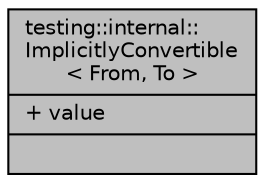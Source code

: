 digraph "testing::internal::ImplicitlyConvertible&lt; From, To &gt;"
{
 // LATEX_PDF_SIZE
  edge [fontname="Helvetica",fontsize="10",labelfontname="Helvetica",labelfontsize="10"];
  node [fontname="Helvetica",fontsize="10",shape=record];
  Node1 [label="{testing::internal::\lImplicitlyConvertible\l\< From, To \>\n|+ value\l|}",height=0.2,width=0.4,color="black", fillcolor="grey75", style="filled", fontcolor="black",tooltip=" "];
}
